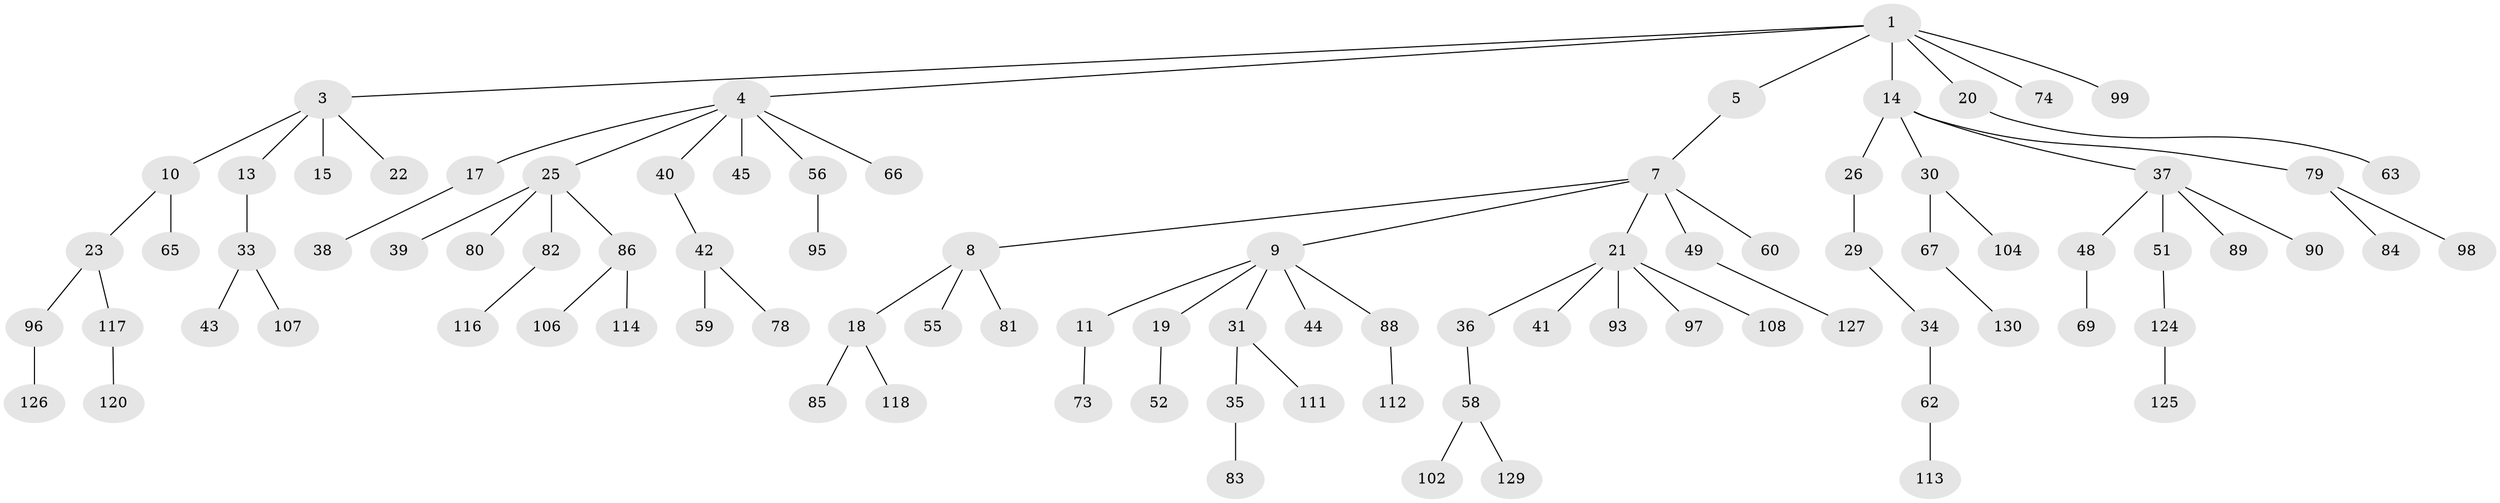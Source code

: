 // original degree distribution, {5: 0.015384615384615385, 4: 0.05384615384615385, 6: 0.015384615384615385, 7: 0.015384615384615385, 2: 0.2846153846153846, 3: 0.15384615384615385, 1: 0.46153846153846156}
// Generated by graph-tools (version 1.1) at 2025/11/02/27/25 16:11:26]
// undirected, 91 vertices, 90 edges
graph export_dot {
graph [start="1"]
  node [color=gray90,style=filled];
  1 [super="+2"];
  3 [super="+71"];
  4 [super="+6"];
  5;
  7 [super="+54"];
  8 [super="+24"];
  9 [super="+12"];
  10 [super="+28"];
  11 [super="+68"];
  13;
  14 [super="+16"];
  15;
  17;
  18 [super="+46"];
  19;
  20;
  21 [super="+27"];
  22 [super="+70"];
  23 [super="+64"];
  25 [super="+32"];
  26;
  29 [super="+105"];
  30;
  31;
  33 [super="+57"];
  34 [super="+50"];
  35 [super="+92"];
  36 [super="+47"];
  37 [super="+75"];
  38;
  39;
  40;
  41 [super="+87"];
  42 [super="+61"];
  43;
  44;
  45 [super="+76"];
  48 [super="+53"];
  49;
  51 [super="+72"];
  52;
  55;
  56 [super="+123"];
  58;
  59 [super="+122"];
  60 [super="+77"];
  62;
  63 [super="+110"];
  65;
  66;
  67 [super="+115"];
  69 [super="+94"];
  73;
  74;
  78;
  79;
  80;
  81;
  82;
  83 [super="+91"];
  84 [super="+100"];
  85 [super="+121"];
  86 [super="+103"];
  88 [super="+128"];
  89;
  90;
  93;
  95;
  96 [super="+109"];
  97;
  98 [super="+119"];
  99 [super="+101"];
  102;
  104;
  106;
  107;
  108;
  111;
  112;
  113;
  114;
  116;
  117;
  118;
  120;
  124;
  125;
  126;
  127;
  129;
  130;
  1 -- 5;
  1 -- 14;
  1 -- 20;
  1 -- 74;
  1 -- 3;
  1 -- 99;
  1 -- 4;
  3 -- 10;
  3 -- 13;
  3 -- 15;
  3 -- 22;
  4 -- 17;
  4 -- 25;
  4 -- 45;
  4 -- 56;
  4 -- 66;
  4 -- 40;
  5 -- 7;
  7 -- 8;
  7 -- 9;
  7 -- 21;
  7 -- 49;
  7 -- 60;
  8 -- 18;
  8 -- 55;
  8 -- 81;
  9 -- 11;
  9 -- 19;
  9 -- 44;
  9 -- 88;
  9 -- 31;
  10 -- 23;
  10 -- 65;
  11 -- 73;
  13 -- 33;
  14 -- 26;
  14 -- 30;
  14 -- 37;
  14 -- 79;
  17 -- 38;
  18 -- 85;
  18 -- 118;
  19 -- 52;
  20 -- 63;
  21 -- 41;
  21 -- 93;
  21 -- 97;
  21 -- 108;
  21 -- 36;
  23 -- 117;
  23 -- 96;
  25 -- 39;
  25 -- 86;
  25 -- 80;
  25 -- 82;
  26 -- 29;
  29 -- 34;
  30 -- 67;
  30 -- 104;
  31 -- 35;
  31 -- 111;
  33 -- 43;
  33 -- 107;
  34 -- 62;
  35 -- 83;
  36 -- 58;
  37 -- 48;
  37 -- 51;
  37 -- 89;
  37 -- 90;
  40 -- 42;
  42 -- 59;
  42 -- 78;
  48 -- 69;
  49 -- 127;
  51 -- 124;
  56 -- 95;
  58 -- 102;
  58 -- 129;
  62 -- 113;
  67 -- 130;
  79 -- 84;
  79 -- 98;
  82 -- 116;
  86 -- 106;
  86 -- 114;
  88 -- 112;
  96 -- 126;
  117 -- 120;
  124 -- 125;
}
